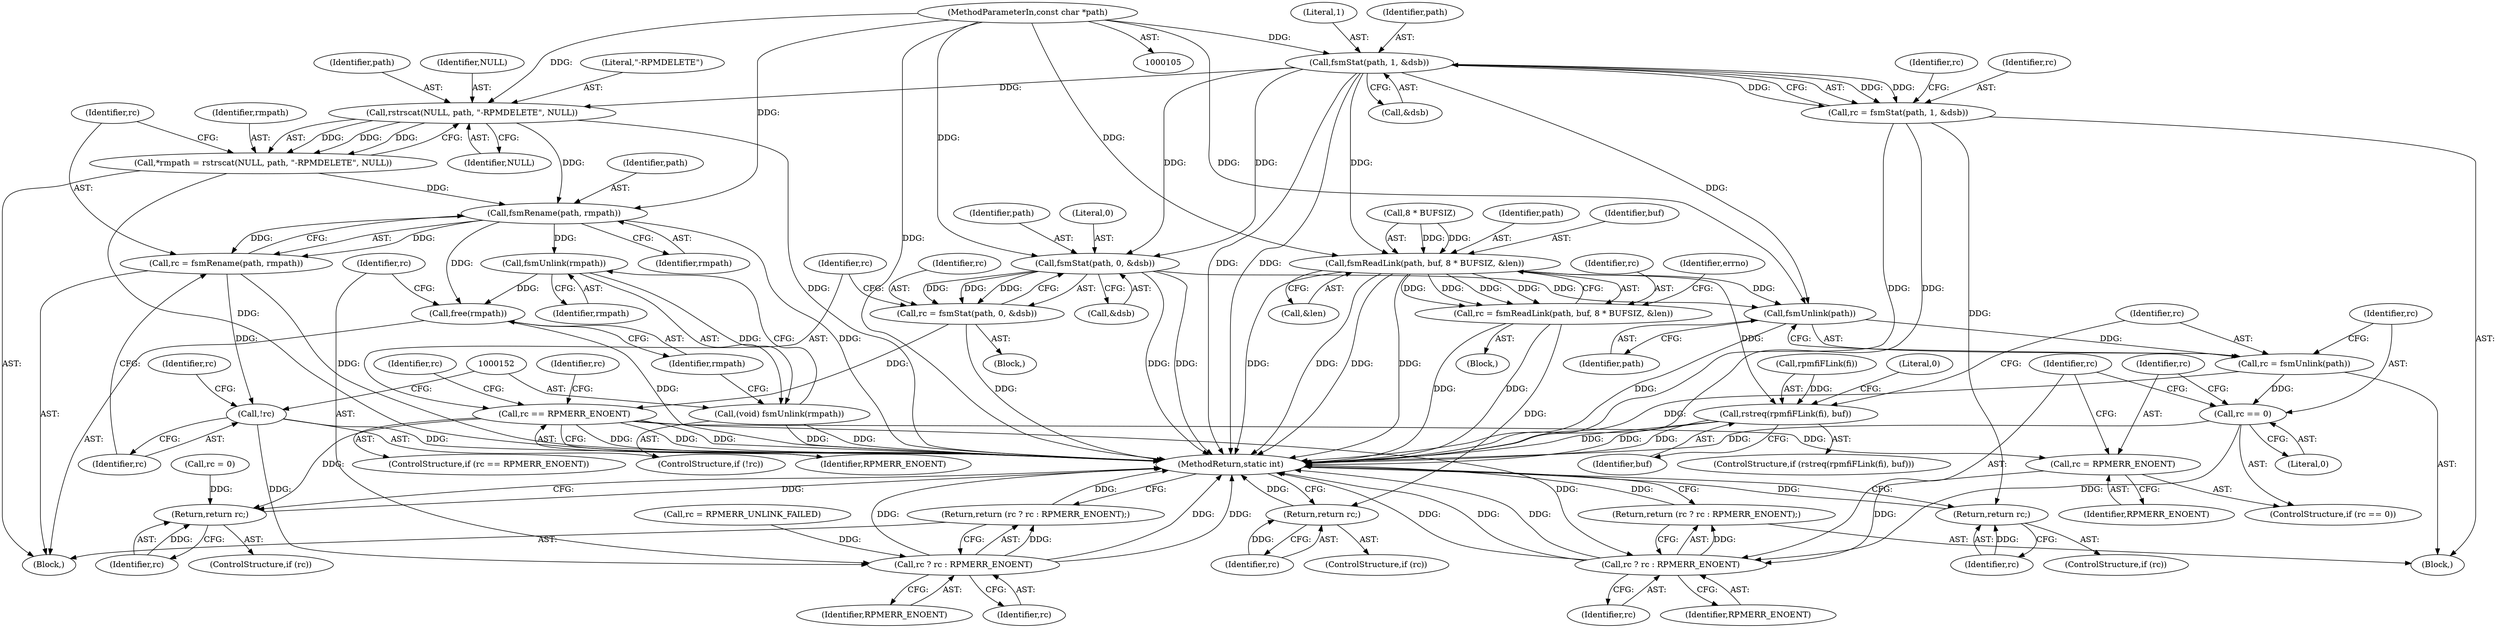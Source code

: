 digraph "0_rpm_f2d3be2a8741234faaa96f5fd05fdfdc75779a79@pointer" {
"1000122" [label="(Call,fsmStat(path, 1, &dsb))"];
"1000106" [label="(MethodParameterIn,const char *path)"];
"1000120" [label="(Call,rc = fsmStat(path, 1, &dsb))"];
"1000129" [label="(Return,return rc;)"];
"1000138" [label="(Call,rstrscat(NULL, path, \"-RPMDELETE\", NULL))"];
"1000136" [label="(Call,*rmpath = rstrscat(NULL, path, \"-RPMDELETE\", NULL))"];
"1000145" [label="(Call,fsmRename(path, rmpath))"];
"1000143" [label="(Call,rc = fsmRename(path, rmpath))"];
"1000149" [label="(Call,!rc)"];
"1000162" [label="(Call,rc ? rc : RPMERR_ENOENT)"];
"1000161" [label="(Return,return (rc ? rc : RPMERR_ENOENT);)"];
"1000153" [label="(Call,fsmUnlink(rmpath))"];
"1000151" [label="(Call,(void) fsmUnlink(rmpath))"];
"1000159" [label="(Call,free(rmpath))"];
"1000186" [label="(Call,fsmStat(path, 0, &dsb))"];
"1000184" [label="(Call,rc = fsmStat(path, 0, &dsb))"];
"1000192" [label="(Call,rc == RPMERR_ENOENT)"];
"1000200" [label="(Return,return rc;)"];
"1000308" [label="(Call,rc = RPMERR_ENOENT)"];
"1000312" [label="(Call,rc ? rc : RPMERR_ENOENT)"];
"1000311" [label="(Return,return (rc ? rc : RPMERR_ENOENT);)"];
"1000302" [label="(Call,fsmUnlink(path))"];
"1000300" [label="(Call,rc = fsmUnlink(path))"];
"1000305" [label="(Call,rc == 0)"];
"1000227" [label="(Call,fsmReadLink(path, buf, 8 * BUFSIZ, &len))"];
"1000225" [label="(Call,rc = fsmReadLink(path, buf, 8 * BUFSIZ, &len))"];
"1000240" [label="(Return,return rc;)"];
"1000243" [label="(Call,rstreq(rpmfiFLink(fi), buf))"];
"1000108" [label="(Block,)"];
"1000189" [label="(Call,&dsb)"];
"1000308" [label="(Call,rc = RPMERR_ENOENT)"];
"1000199" [label="(Identifier,rc)"];
"1000243" [label="(Call,rstreq(rpmfiFLink(fi), buf))"];
"1000120" [label="(Call,rc = fsmStat(path, 1, &dsb))"];
"1000127" [label="(ControlStructure,if (rc))"];
"1000230" [label="(Call,8 * BUFSIZ)"];
"1000191" [label="(ControlStructure,if (rc == RPMERR_ENOENT))"];
"1000304" [label="(ControlStructure,if (rc == 0))"];
"1000137" [label="(Identifier,rmpath)"];
"1000187" [label="(Identifier,path)"];
"1000128" [label="(Identifier,rc)"];
"1000161" [label="(Return,return (rc ? rc : RPMERR_ENOENT);)"];
"1000313" [label="(Identifier,rc)"];
"1000134" [label="(Block,)"];
"1000139" [label="(Identifier,NULL)"];
"1000122" [label="(Call,fsmStat(path, 1, &dsb))"];
"1000154" [label="(Identifier,rmpath)"];
"1000162" [label="(Call,rc ? rc : RPMERR_ENOENT)"];
"1000309" [label="(Identifier,rc)"];
"1000314" [label="(Identifier,rc)"];
"1000153" [label="(Call,fsmUnlink(rmpath))"];
"1000188" [label="(Literal,0)"];
"1000226" [label="(Identifier,rc)"];
"1000307" [label="(Literal,0)"];
"1000125" [label="(Call,&dsb)"];
"1000302" [label="(Call,fsmUnlink(path))"];
"1000136" [label="(Call,*rmpath = rstrscat(NULL, path, \"-RPMDELETE\", NULL))"];
"1000144" [label="(Identifier,rc)"];
"1000311" [label="(Return,return (rc ? rc : RPMERR_ENOENT);)"];
"1000236" [label="(Identifier,errno)"];
"1000147" [label="(Identifier,rmpath)"];
"1000150" [label="(Identifier,rc)"];
"1000227" [label="(Call,fsmReadLink(path, buf, 8 * BUFSIZ, &len))"];
"1000200" [label="(Return,return rc;)"];
"1000159" [label="(Call,free(rmpath))"];
"1000165" [label="(Identifier,RPMERR_ENOENT)"];
"1000246" [label="(Identifier,buf)"];
"1000238" [label="(ControlStructure,if (rc))"];
"1000222" [label="(Block,)"];
"1000201" [label="(Identifier,rc)"];
"1000164" [label="(Identifier,rc)"];
"1000143" [label="(Call,rc = fsmRename(path, rmpath))"];
"1000160" [label="(Identifier,rmpath)"];
"1000140" [label="(Identifier,path)"];
"1000130" [label="(Identifier,rc)"];
"1000184" [label="(Call,rc = fsmStat(path, 0, &dsb))"];
"1000142" [label="(Identifier,NULL)"];
"1000312" [label="(Call,rc ? rc : RPMERR_ENOENT)"];
"1000244" [label="(Call,rpmfiFLink(fi))"];
"1000106" [label="(MethodParameterIn,const char *path)"];
"1000151" [label="(Call,(void) fsmUnlink(rmpath))"];
"1000315" [label="(Identifier,RPMERR_ENOENT)"];
"1000240" [label="(Return,return rc;)"];
"1000141" [label="(Literal,\"-RPMDELETE\")"];
"1000193" [label="(Identifier,rc)"];
"1000300" [label="(Call,rc = fsmUnlink(path))"];
"1000129" [label="(Return,return rc;)"];
"1000186" [label="(Call,fsmStat(path, 0, &dsb))"];
"1000156" [label="(Call,rc = RPMERR_UNLINK_FAILED)"];
"1000241" [label="(Identifier,rc)"];
"1000198" [label="(ControlStructure,if (rc))"];
"1000192" [label="(Call,rc == RPMERR_ENOENT)"];
"1000183" [label="(Block,)"];
"1000195" [label="(Call,rc = 0)"];
"1000310" [label="(Identifier,RPMERR_ENOENT)"];
"1000185" [label="(Identifier,rc)"];
"1000233" [label="(Call,&len)"];
"1000316" [label="(MethodReturn,static int)"];
"1000248" [label="(Literal,0)"];
"1000146" [label="(Identifier,path)"];
"1000305" [label="(Call,rc == 0)"];
"1000138" [label="(Call,rstrscat(NULL, path, \"-RPMDELETE\", NULL))"];
"1000145" [label="(Call,fsmRename(path, rmpath))"];
"1000163" [label="(Identifier,rc)"];
"1000303" [label="(Identifier,path)"];
"1000157" [label="(Identifier,rc)"];
"1000242" [label="(ControlStructure,if (rstreq(rpmfiFLink(fi), buf)))"];
"1000194" [label="(Identifier,RPMERR_ENOENT)"];
"1000196" [label="(Identifier,rc)"];
"1000225" [label="(Call,rc = fsmReadLink(path, buf, 8 * BUFSIZ, &len))"];
"1000124" [label="(Literal,1)"];
"1000123" [label="(Identifier,path)"];
"1000301" [label="(Identifier,rc)"];
"1000306" [label="(Identifier,rc)"];
"1000149" [label="(Call,!rc)"];
"1000228" [label="(Identifier,path)"];
"1000148" [label="(ControlStructure,if (!rc))"];
"1000229" [label="(Identifier,buf)"];
"1000121" [label="(Identifier,rc)"];
"1000122" -> "1000120"  [label="AST: "];
"1000122" -> "1000125"  [label="CFG: "];
"1000123" -> "1000122"  [label="AST: "];
"1000124" -> "1000122"  [label="AST: "];
"1000125" -> "1000122"  [label="AST: "];
"1000120" -> "1000122"  [label="CFG: "];
"1000122" -> "1000316"  [label="DDG: "];
"1000122" -> "1000316"  [label="DDG: "];
"1000122" -> "1000120"  [label="DDG: "];
"1000122" -> "1000120"  [label="DDG: "];
"1000122" -> "1000120"  [label="DDG: "];
"1000106" -> "1000122"  [label="DDG: "];
"1000122" -> "1000138"  [label="DDG: "];
"1000122" -> "1000186"  [label="DDG: "];
"1000122" -> "1000186"  [label="DDG: "];
"1000122" -> "1000227"  [label="DDG: "];
"1000122" -> "1000302"  [label="DDG: "];
"1000106" -> "1000105"  [label="AST: "];
"1000106" -> "1000316"  [label="DDG: "];
"1000106" -> "1000138"  [label="DDG: "];
"1000106" -> "1000145"  [label="DDG: "];
"1000106" -> "1000186"  [label="DDG: "];
"1000106" -> "1000227"  [label="DDG: "];
"1000106" -> "1000302"  [label="DDG: "];
"1000120" -> "1000108"  [label="AST: "];
"1000121" -> "1000120"  [label="AST: "];
"1000128" -> "1000120"  [label="CFG: "];
"1000120" -> "1000316"  [label="DDG: "];
"1000120" -> "1000316"  [label="DDG: "];
"1000120" -> "1000129"  [label="DDG: "];
"1000129" -> "1000127"  [label="AST: "];
"1000129" -> "1000130"  [label="CFG: "];
"1000130" -> "1000129"  [label="AST: "];
"1000316" -> "1000129"  [label="CFG: "];
"1000129" -> "1000316"  [label="DDG: "];
"1000130" -> "1000129"  [label="DDG: "];
"1000138" -> "1000136"  [label="AST: "];
"1000138" -> "1000142"  [label="CFG: "];
"1000139" -> "1000138"  [label="AST: "];
"1000140" -> "1000138"  [label="AST: "];
"1000141" -> "1000138"  [label="AST: "];
"1000142" -> "1000138"  [label="AST: "];
"1000136" -> "1000138"  [label="CFG: "];
"1000138" -> "1000316"  [label="DDG: "];
"1000138" -> "1000136"  [label="DDG: "];
"1000138" -> "1000136"  [label="DDG: "];
"1000138" -> "1000136"  [label="DDG: "];
"1000138" -> "1000145"  [label="DDG: "];
"1000136" -> "1000134"  [label="AST: "];
"1000137" -> "1000136"  [label="AST: "];
"1000144" -> "1000136"  [label="CFG: "];
"1000136" -> "1000316"  [label="DDG: "];
"1000136" -> "1000145"  [label="DDG: "];
"1000145" -> "1000143"  [label="AST: "];
"1000145" -> "1000147"  [label="CFG: "];
"1000146" -> "1000145"  [label="AST: "];
"1000147" -> "1000145"  [label="AST: "];
"1000143" -> "1000145"  [label="CFG: "];
"1000145" -> "1000316"  [label="DDG: "];
"1000145" -> "1000143"  [label="DDG: "];
"1000145" -> "1000143"  [label="DDG: "];
"1000145" -> "1000153"  [label="DDG: "];
"1000145" -> "1000159"  [label="DDG: "];
"1000143" -> "1000134"  [label="AST: "];
"1000144" -> "1000143"  [label="AST: "];
"1000150" -> "1000143"  [label="CFG: "];
"1000143" -> "1000316"  [label="DDG: "];
"1000143" -> "1000149"  [label="DDG: "];
"1000149" -> "1000148"  [label="AST: "];
"1000149" -> "1000150"  [label="CFG: "];
"1000150" -> "1000149"  [label="AST: "];
"1000152" -> "1000149"  [label="CFG: "];
"1000157" -> "1000149"  [label="CFG: "];
"1000149" -> "1000316"  [label="DDG: "];
"1000149" -> "1000162"  [label="DDG: "];
"1000162" -> "1000161"  [label="AST: "];
"1000162" -> "1000164"  [label="CFG: "];
"1000162" -> "1000165"  [label="CFG: "];
"1000163" -> "1000162"  [label="AST: "];
"1000164" -> "1000162"  [label="AST: "];
"1000165" -> "1000162"  [label="AST: "];
"1000161" -> "1000162"  [label="CFG: "];
"1000162" -> "1000316"  [label="DDG: "];
"1000162" -> "1000316"  [label="DDG: "];
"1000162" -> "1000316"  [label="DDG: "];
"1000162" -> "1000161"  [label="DDG: "];
"1000156" -> "1000162"  [label="DDG: "];
"1000161" -> "1000134"  [label="AST: "];
"1000316" -> "1000161"  [label="CFG: "];
"1000161" -> "1000316"  [label="DDG: "];
"1000153" -> "1000151"  [label="AST: "];
"1000153" -> "1000154"  [label="CFG: "];
"1000154" -> "1000153"  [label="AST: "];
"1000151" -> "1000153"  [label="CFG: "];
"1000153" -> "1000151"  [label="DDG: "];
"1000153" -> "1000159"  [label="DDG: "];
"1000151" -> "1000148"  [label="AST: "];
"1000152" -> "1000151"  [label="AST: "];
"1000160" -> "1000151"  [label="CFG: "];
"1000151" -> "1000316"  [label="DDG: "];
"1000151" -> "1000316"  [label="DDG: "];
"1000159" -> "1000134"  [label="AST: "];
"1000159" -> "1000160"  [label="CFG: "];
"1000160" -> "1000159"  [label="AST: "];
"1000163" -> "1000159"  [label="CFG: "];
"1000159" -> "1000316"  [label="DDG: "];
"1000186" -> "1000184"  [label="AST: "];
"1000186" -> "1000189"  [label="CFG: "];
"1000187" -> "1000186"  [label="AST: "];
"1000188" -> "1000186"  [label="AST: "];
"1000189" -> "1000186"  [label="AST: "];
"1000184" -> "1000186"  [label="CFG: "];
"1000186" -> "1000316"  [label="DDG: "];
"1000186" -> "1000316"  [label="DDG: "];
"1000186" -> "1000184"  [label="DDG: "];
"1000186" -> "1000184"  [label="DDG: "];
"1000186" -> "1000184"  [label="DDG: "];
"1000186" -> "1000302"  [label="DDG: "];
"1000184" -> "1000183"  [label="AST: "];
"1000185" -> "1000184"  [label="AST: "];
"1000193" -> "1000184"  [label="CFG: "];
"1000184" -> "1000316"  [label="DDG: "];
"1000184" -> "1000192"  [label="DDG: "];
"1000192" -> "1000191"  [label="AST: "];
"1000192" -> "1000194"  [label="CFG: "];
"1000193" -> "1000192"  [label="AST: "];
"1000194" -> "1000192"  [label="AST: "];
"1000196" -> "1000192"  [label="CFG: "];
"1000199" -> "1000192"  [label="CFG: "];
"1000192" -> "1000316"  [label="DDG: "];
"1000192" -> "1000316"  [label="DDG: "];
"1000192" -> "1000316"  [label="DDG: "];
"1000192" -> "1000200"  [label="DDG: "];
"1000192" -> "1000308"  [label="DDG: "];
"1000192" -> "1000312"  [label="DDG: "];
"1000200" -> "1000198"  [label="AST: "];
"1000200" -> "1000201"  [label="CFG: "];
"1000201" -> "1000200"  [label="AST: "];
"1000316" -> "1000200"  [label="CFG: "];
"1000200" -> "1000316"  [label="DDG: "];
"1000201" -> "1000200"  [label="DDG: "];
"1000195" -> "1000200"  [label="DDG: "];
"1000308" -> "1000304"  [label="AST: "];
"1000308" -> "1000310"  [label="CFG: "];
"1000309" -> "1000308"  [label="AST: "];
"1000310" -> "1000308"  [label="AST: "];
"1000313" -> "1000308"  [label="CFG: "];
"1000308" -> "1000312"  [label="DDG: "];
"1000312" -> "1000311"  [label="AST: "];
"1000312" -> "1000314"  [label="CFG: "];
"1000312" -> "1000315"  [label="CFG: "];
"1000313" -> "1000312"  [label="AST: "];
"1000314" -> "1000312"  [label="AST: "];
"1000315" -> "1000312"  [label="AST: "];
"1000311" -> "1000312"  [label="CFG: "];
"1000312" -> "1000316"  [label="DDG: "];
"1000312" -> "1000316"  [label="DDG: "];
"1000312" -> "1000316"  [label="DDG: "];
"1000312" -> "1000311"  [label="DDG: "];
"1000305" -> "1000312"  [label="DDG: "];
"1000311" -> "1000108"  [label="AST: "];
"1000316" -> "1000311"  [label="CFG: "];
"1000311" -> "1000316"  [label="DDG: "];
"1000302" -> "1000300"  [label="AST: "];
"1000302" -> "1000303"  [label="CFG: "];
"1000303" -> "1000302"  [label="AST: "];
"1000300" -> "1000302"  [label="CFG: "];
"1000302" -> "1000316"  [label="DDG: "];
"1000302" -> "1000300"  [label="DDG: "];
"1000227" -> "1000302"  [label="DDG: "];
"1000300" -> "1000108"  [label="AST: "];
"1000301" -> "1000300"  [label="AST: "];
"1000306" -> "1000300"  [label="CFG: "];
"1000300" -> "1000316"  [label="DDG: "];
"1000300" -> "1000305"  [label="DDG: "];
"1000305" -> "1000304"  [label="AST: "];
"1000305" -> "1000307"  [label="CFG: "];
"1000306" -> "1000305"  [label="AST: "];
"1000307" -> "1000305"  [label="AST: "];
"1000309" -> "1000305"  [label="CFG: "];
"1000313" -> "1000305"  [label="CFG: "];
"1000305" -> "1000316"  [label="DDG: "];
"1000227" -> "1000225"  [label="AST: "];
"1000227" -> "1000233"  [label="CFG: "];
"1000228" -> "1000227"  [label="AST: "];
"1000229" -> "1000227"  [label="AST: "];
"1000230" -> "1000227"  [label="AST: "];
"1000233" -> "1000227"  [label="AST: "];
"1000225" -> "1000227"  [label="CFG: "];
"1000227" -> "1000316"  [label="DDG: "];
"1000227" -> "1000316"  [label="DDG: "];
"1000227" -> "1000316"  [label="DDG: "];
"1000227" -> "1000316"  [label="DDG: "];
"1000227" -> "1000225"  [label="DDG: "];
"1000227" -> "1000225"  [label="DDG: "];
"1000227" -> "1000225"  [label="DDG: "];
"1000227" -> "1000225"  [label="DDG: "];
"1000230" -> "1000227"  [label="DDG: "];
"1000230" -> "1000227"  [label="DDG: "];
"1000227" -> "1000243"  [label="DDG: "];
"1000225" -> "1000222"  [label="AST: "];
"1000226" -> "1000225"  [label="AST: "];
"1000236" -> "1000225"  [label="CFG: "];
"1000225" -> "1000316"  [label="DDG: "];
"1000225" -> "1000316"  [label="DDG: "];
"1000225" -> "1000240"  [label="DDG: "];
"1000240" -> "1000238"  [label="AST: "];
"1000240" -> "1000241"  [label="CFG: "];
"1000241" -> "1000240"  [label="AST: "];
"1000316" -> "1000240"  [label="CFG: "];
"1000240" -> "1000316"  [label="DDG: "];
"1000241" -> "1000240"  [label="DDG: "];
"1000243" -> "1000242"  [label="AST: "];
"1000243" -> "1000246"  [label="CFG: "];
"1000244" -> "1000243"  [label="AST: "];
"1000246" -> "1000243"  [label="AST: "];
"1000248" -> "1000243"  [label="CFG: "];
"1000301" -> "1000243"  [label="CFG: "];
"1000243" -> "1000316"  [label="DDG: "];
"1000243" -> "1000316"  [label="DDG: "];
"1000243" -> "1000316"  [label="DDG: "];
"1000244" -> "1000243"  [label="DDG: "];
}
